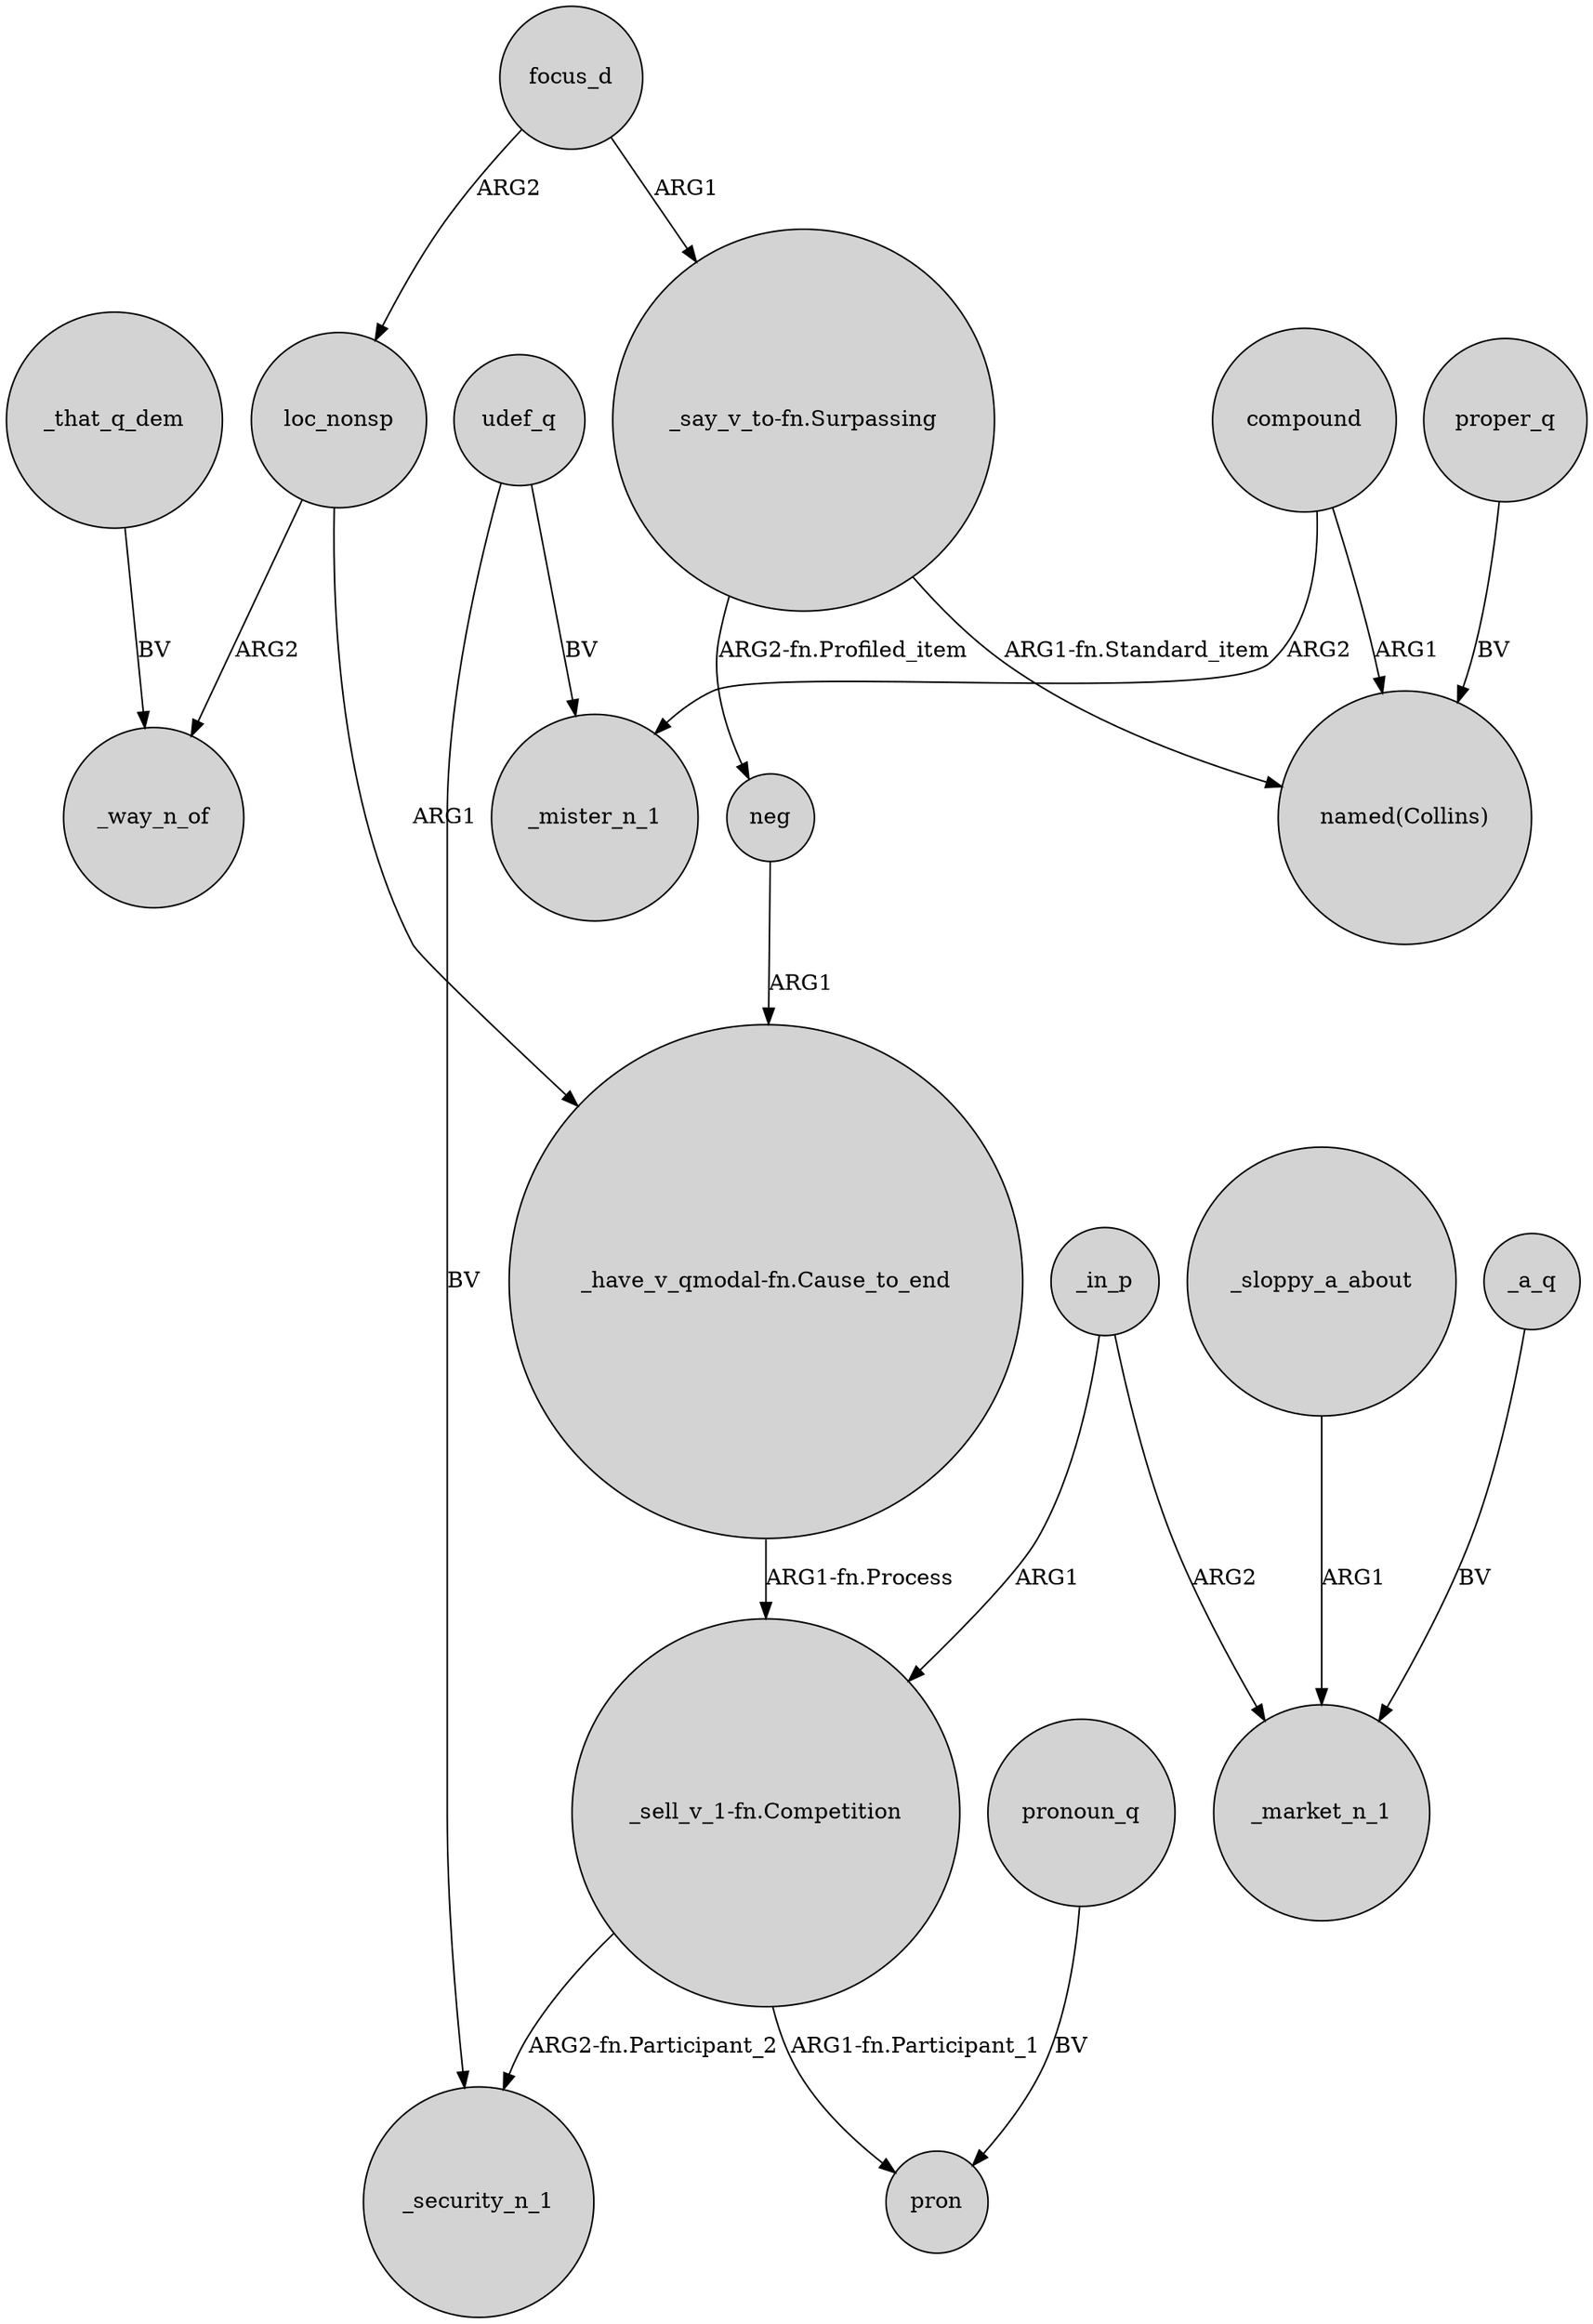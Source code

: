 digraph {
	node [shape=circle style=filled]
	loc_nonsp -> _way_n_of [label=ARG2]
	compound -> _mister_n_1 [label=ARG2]
	proper_q -> "named(Collins)" [label=BV]
	_sloppy_a_about -> _market_n_1 [label=ARG1]
	neg -> "_have_v_qmodal-fn.Cause_to_end" [label=ARG1]
	focus_d -> loc_nonsp [label=ARG2]
	udef_q -> _security_n_1 [label=BV]
	compound -> "named(Collins)" [label=ARG1]
	udef_q -> _mister_n_1 [label=BV]
	"_sell_v_1-fn.Competition" -> _security_n_1 [label="ARG2-fn.Participant_2"]
	pronoun_q -> pron [label=BV]
	loc_nonsp -> "_have_v_qmodal-fn.Cause_to_end" [label=ARG1]
	_in_p -> _market_n_1 [label=ARG2]
	_that_q_dem -> _way_n_of [label=BV]
	"_sell_v_1-fn.Competition" -> pron [label="ARG1-fn.Participant_1"]
	focus_d -> "_say_v_to-fn.Surpassing" [label=ARG1]
	_a_q -> _market_n_1 [label=BV]
	"_have_v_qmodal-fn.Cause_to_end" -> "_sell_v_1-fn.Competition" [label="ARG1-fn.Process"]
	"_say_v_to-fn.Surpassing" -> "named(Collins)" [label="ARG1-fn.Standard_item"]
	_in_p -> "_sell_v_1-fn.Competition" [label=ARG1]
	"_say_v_to-fn.Surpassing" -> neg [label="ARG2-fn.Profiled_item"]
}
